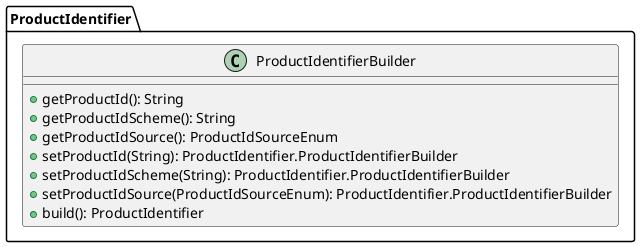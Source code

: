 @startuml

    class ProductIdentifier.ProductIdentifierBuilder [[ProductIdentifier.ProductIdentifierBuilder.html]] {
        +getProductId(): String
        +getProductIdScheme(): String
        +getProductIdSource(): ProductIdSourceEnum
        +setProductId(String): ProductIdentifier.ProductIdentifierBuilder
        +setProductIdScheme(String): ProductIdentifier.ProductIdentifierBuilder
        +setProductIdSource(ProductIdSourceEnum): ProductIdentifier.ProductIdentifierBuilder
        +build(): ProductIdentifier
    }

@enduml
